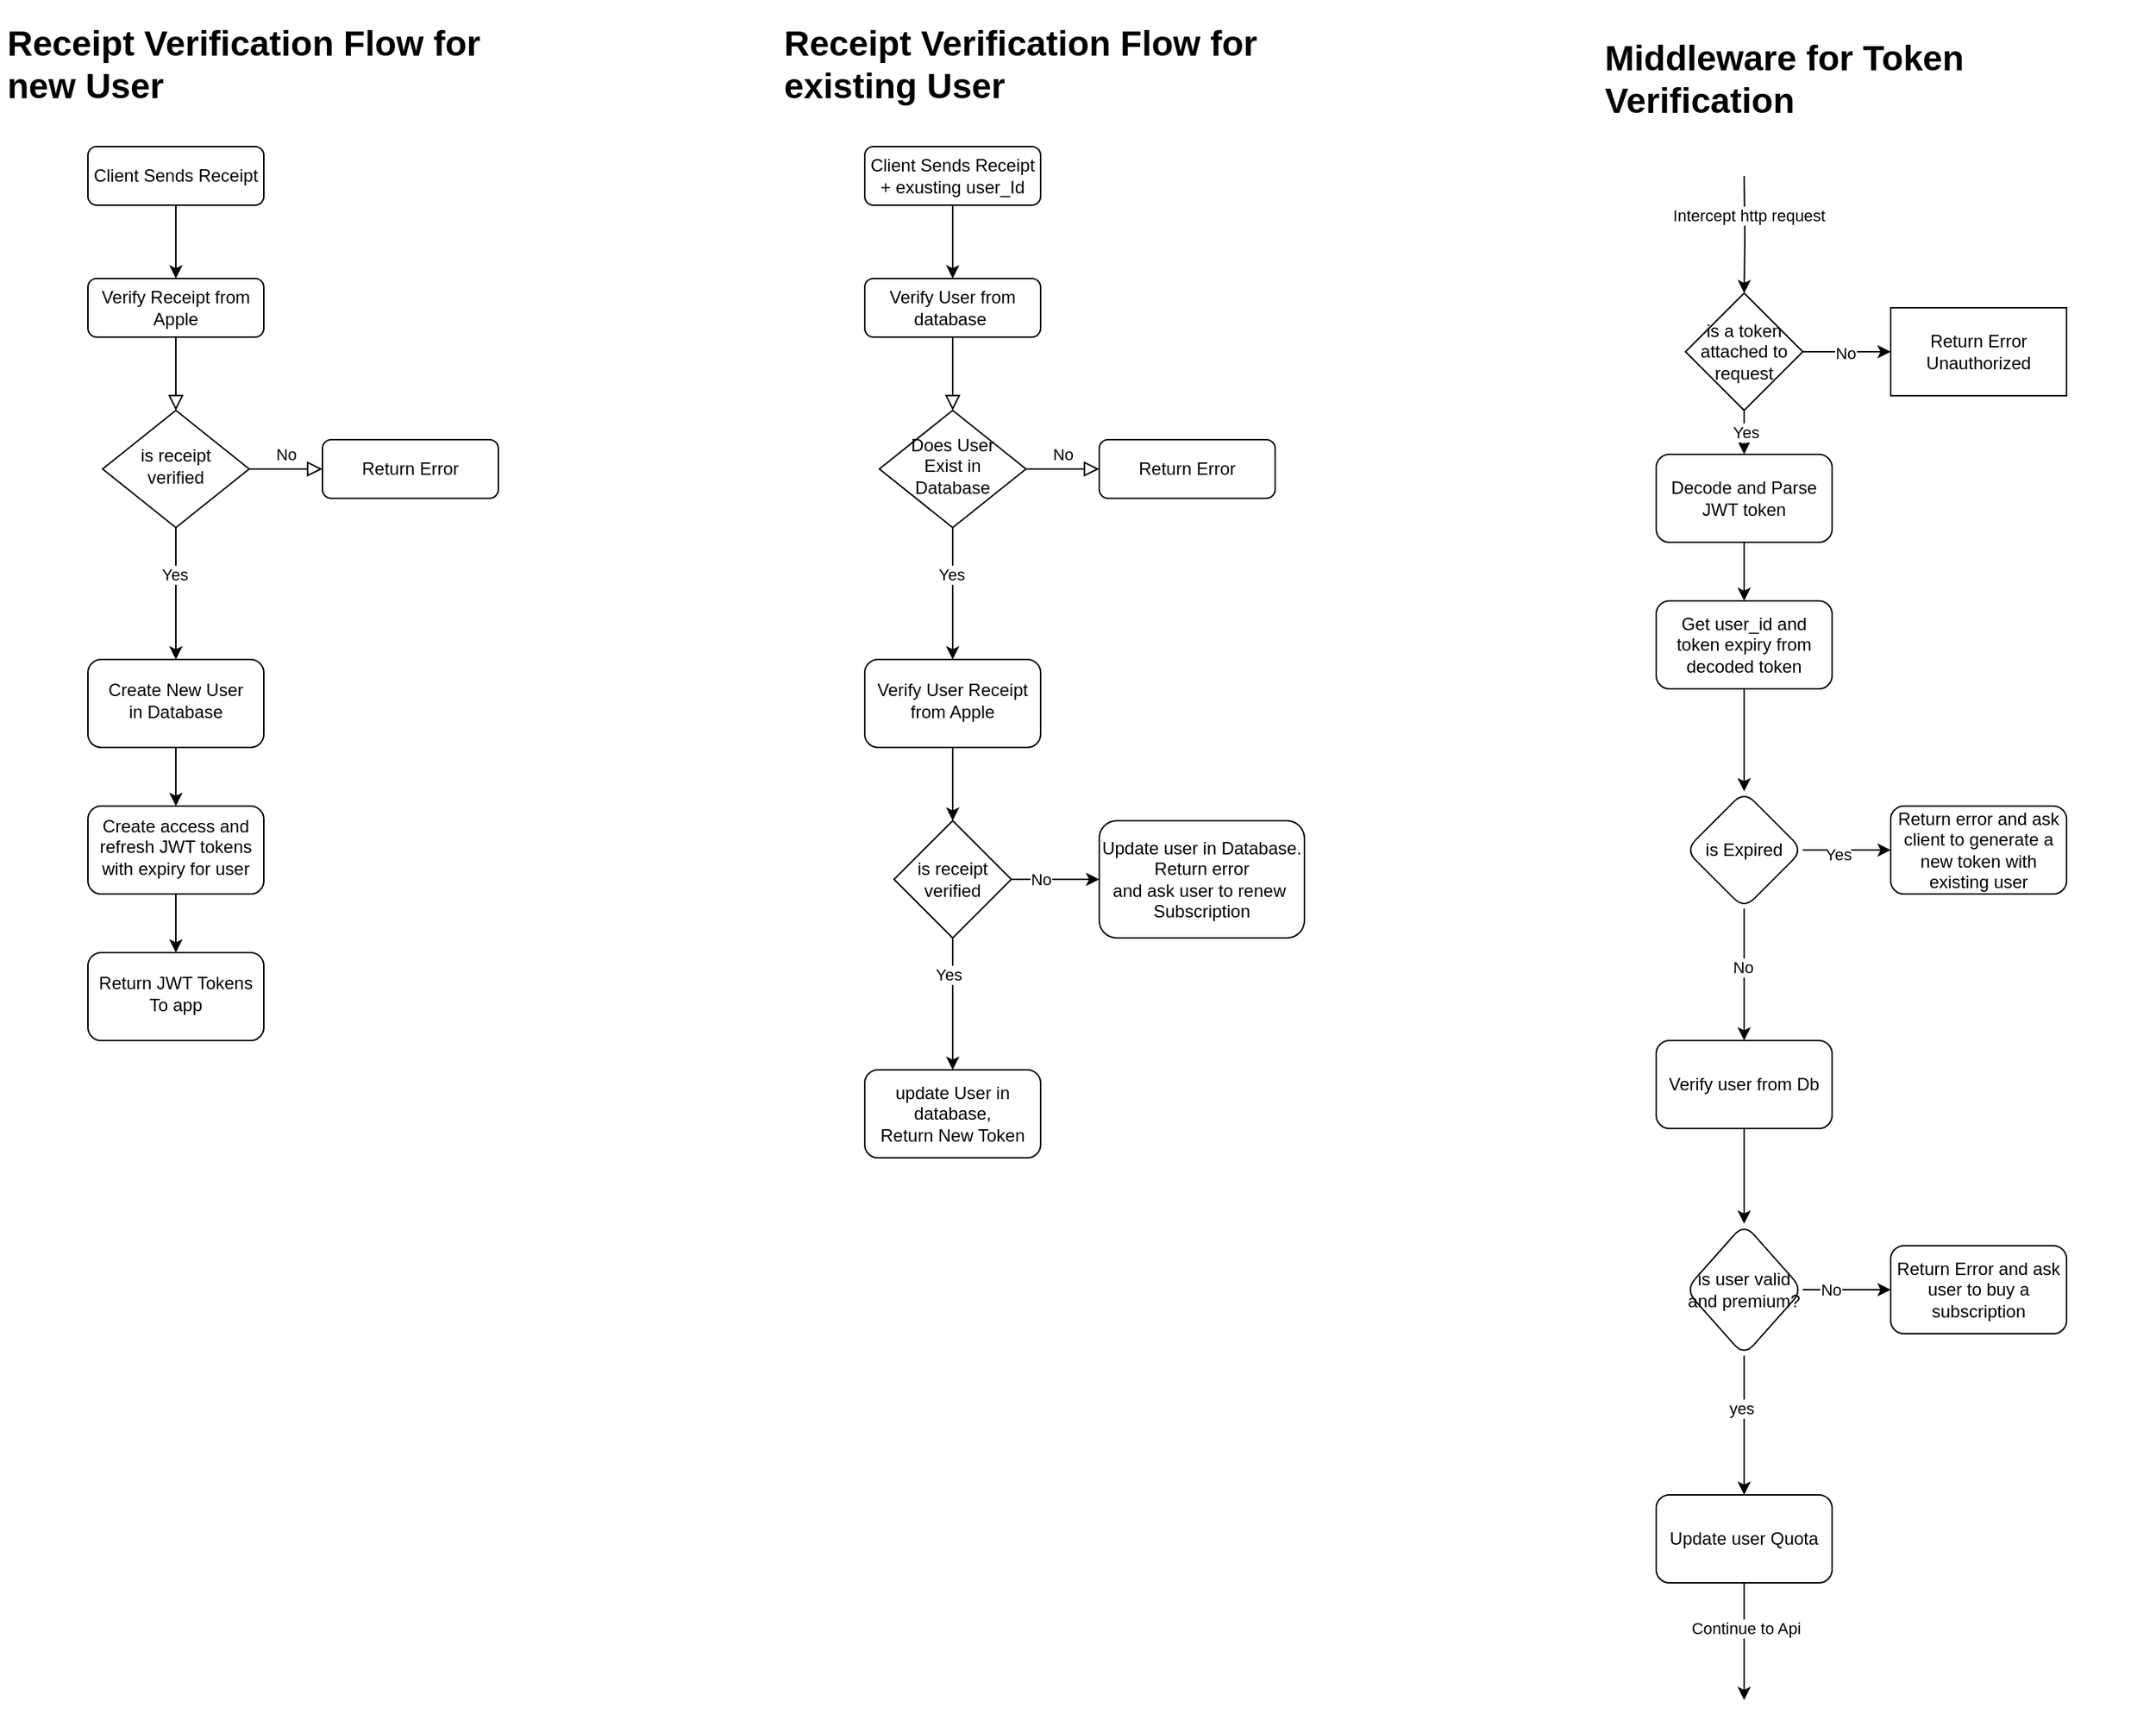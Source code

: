 <mxfile version="22.1.3" type="device">
  <diagram id="C5RBs43oDa-KdzZeNtuy" name="Page-1">
    <mxGraphModel dx="2647" dy="2689" grid="1" gridSize="10" guides="1" tooltips="1" connect="1" arrows="1" fold="1" page="1" pageScale="1" pageWidth="827" pageHeight="1169" math="0" shadow="0">
      <root>
        <mxCell id="WIyWlLk6GJQsqaUBKTNV-0" />
        <mxCell id="WIyWlLk6GJQsqaUBKTNV-1" parent="WIyWlLk6GJQsqaUBKTNV-0" />
        <mxCell id="WIyWlLk6GJQsqaUBKTNV-2" value="" style="rounded=0;html=1;jettySize=auto;orthogonalLoop=1;fontSize=11;endArrow=block;endFill=0;endSize=8;strokeWidth=1;shadow=0;labelBackgroundColor=none;edgeStyle=orthogonalEdgeStyle;" parent="WIyWlLk6GJQsqaUBKTNV-1" source="WIyWlLk6GJQsqaUBKTNV-3" target="WIyWlLk6GJQsqaUBKTNV-6" edge="1">
          <mxGeometry relative="1" as="geometry" />
        </mxCell>
        <mxCell id="WIyWlLk6GJQsqaUBKTNV-3" value="Verify Receipt from Apple" style="rounded=1;whiteSpace=wrap;html=1;fontSize=12;glass=0;strokeWidth=1;shadow=0;" parent="WIyWlLk6GJQsqaUBKTNV-1" vertex="1">
          <mxGeometry x="160" y="80" width="120" height="40" as="geometry" />
        </mxCell>
        <mxCell id="WIyWlLk6GJQsqaUBKTNV-5" value="No" style="edgeStyle=orthogonalEdgeStyle;rounded=0;html=1;jettySize=auto;orthogonalLoop=1;fontSize=11;endArrow=block;endFill=0;endSize=8;strokeWidth=1;shadow=0;labelBackgroundColor=none;" parent="WIyWlLk6GJQsqaUBKTNV-1" source="WIyWlLk6GJQsqaUBKTNV-6" target="WIyWlLk6GJQsqaUBKTNV-7" edge="1">
          <mxGeometry y="10" relative="1" as="geometry">
            <mxPoint as="offset" />
          </mxGeometry>
        </mxCell>
        <mxCell id="qtqXAIusuXeXWLF8Rw80-3" value="" style="edgeStyle=orthogonalEdgeStyle;rounded=0;orthogonalLoop=1;jettySize=auto;html=1;" edge="1" parent="WIyWlLk6GJQsqaUBKTNV-1" source="WIyWlLk6GJQsqaUBKTNV-6" target="qtqXAIusuXeXWLF8Rw80-2">
          <mxGeometry relative="1" as="geometry" />
        </mxCell>
        <mxCell id="qtqXAIusuXeXWLF8Rw80-4" value="Yes" style="edgeLabel;html=1;align=center;verticalAlign=middle;resizable=0;points=[];" vertex="1" connectable="0" parent="qtqXAIusuXeXWLF8Rw80-3">
          <mxGeometry x="-0.296" y="-1" relative="1" as="geometry">
            <mxPoint as="offset" />
          </mxGeometry>
        </mxCell>
        <mxCell id="WIyWlLk6GJQsqaUBKTNV-6" value="is receipt verified" style="rhombus;whiteSpace=wrap;html=1;shadow=0;fontFamily=Helvetica;fontSize=12;align=center;strokeWidth=1;spacing=6;spacingTop=-4;" parent="WIyWlLk6GJQsqaUBKTNV-1" vertex="1">
          <mxGeometry x="170" y="170" width="100" height="80" as="geometry" />
        </mxCell>
        <mxCell id="WIyWlLk6GJQsqaUBKTNV-7" value="Return Error" style="rounded=1;whiteSpace=wrap;html=1;fontSize=12;glass=0;strokeWidth=1;shadow=0;" parent="WIyWlLk6GJQsqaUBKTNV-1" vertex="1">
          <mxGeometry x="320" y="190" width="120" height="40" as="geometry" />
        </mxCell>
        <mxCell id="qtqXAIusuXeXWLF8Rw80-1" style="edgeStyle=orthogonalEdgeStyle;rounded=0;orthogonalLoop=1;jettySize=auto;html=1;entryX=0.5;entryY=0;entryDx=0;entryDy=0;" edge="1" parent="WIyWlLk6GJQsqaUBKTNV-1" source="qtqXAIusuXeXWLF8Rw80-0" target="WIyWlLk6GJQsqaUBKTNV-3">
          <mxGeometry relative="1" as="geometry" />
        </mxCell>
        <mxCell id="qtqXAIusuXeXWLF8Rw80-0" value="Client Sends Receipt" style="rounded=1;whiteSpace=wrap;html=1;fontSize=12;glass=0;strokeWidth=1;shadow=0;" vertex="1" parent="WIyWlLk6GJQsqaUBKTNV-1">
          <mxGeometry x="160" y="-10" width="120" height="40" as="geometry" />
        </mxCell>
        <mxCell id="qtqXAIusuXeXWLF8Rw80-6" value="" style="edgeStyle=orthogonalEdgeStyle;rounded=0;orthogonalLoop=1;jettySize=auto;html=1;" edge="1" parent="WIyWlLk6GJQsqaUBKTNV-1" source="qtqXAIusuXeXWLF8Rw80-2" target="qtqXAIusuXeXWLF8Rw80-5">
          <mxGeometry relative="1" as="geometry" />
        </mxCell>
        <mxCell id="qtqXAIusuXeXWLF8Rw80-2" value="Create New User&lt;br&gt;in Database" style="rounded=1;whiteSpace=wrap;html=1;shadow=0;strokeWidth=1;spacing=6;spacingTop=-4;" vertex="1" parent="WIyWlLk6GJQsqaUBKTNV-1">
          <mxGeometry x="160" y="340" width="120" height="60" as="geometry" />
        </mxCell>
        <mxCell id="qtqXAIusuXeXWLF8Rw80-8" value="" style="edgeStyle=orthogonalEdgeStyle;rounded=0;orthogonalLoop=1;jettySize=auto;html=1;" edge="1" parent="WIyWlLk6GJQsqaUBKTNV-1" source="qtqXAIusuXeXWLF8Rw80-5" target="qtqXAIusuXeXWLF8Rw80-7">
          <mxGeometry relative="1" as="geometry" />
        </mxCell>
        <mxCell id="qtqXAIusuXeXWLF8Rw80-5" value="Create access and refresh JWT tokens with expiry for user" style="whiteSpace=wrap;html=1;rounded=1;shadow=0;strokeWidth=1;spacing=6;spacingTop=-4;" vertex="1" parent="WIyWlLk6GJQsqaUBKTNV-1">
          <mxGeometry x="160" y="440" width="120" height="60" as="geometry" />
        </mxCell>
        <mxCell id="qtqXAIusuXeXWLF8Rw80-7" value="Return JWT Tokens To app" style="whiteSpace=wrap;html=1;rounded=1;shadow=0;strokeWidth=1;spacing=6;spacingTop=-4;" vertex="1" parent="WIyWlLk6GJQsqaUBKTNV-1">
          <mxGeometry x="160" y="540" width="120" height="60" as="geometry" />
        </mxCell>
        <mxCell id="qtqXAIusuXeXWLF8Rw80-9" value="&lt;h1&gt;Receipt Verification Flow for new User&lt;/h1&gt;" style="text;html=1;strokeColor=none;fillColor=none;spacing=5;spacingTop=-20;whiteSpace=wrap;overflow=hidden;rounded=0;" vertex="1" parent="WIyWlLk6GJQsqaUBKTNV-1">
          <mxGeometry x="100" y="-100" width="380" height="70" as="geometry" />
        </mxCell>
        <mxCell id="qtqXAIusuXeXWLF8Rw80-10" value="" style="rounded=0;html=1;jettySize=auto;orthogonalLoop=1;fontSize=11;endArrow=block;endFill=0;endSize=8;strokeWidth=1;shadow=0;labelBackgroundColor=none;edgeStyle=orthogonalEdgeStyle;" edge="1" parent="WIyWlLk6GJQsqaUBKTNV-1" source="qtqXAIusuXeXWLF8Rw80-11" target="qtqXAIusuXeXWLF8Rw80-15">
          <mxGeometry relative="1" as="geometry" />
        </mxCell>
        <mxCell id="qtqXAIusuXeXWLF8Rw80-11" value="Verify User from database&amp;nbsp;" style="rounded=1;whiteSpace=wrap;html=1;fontSize=12;glass=0;strokeWidth=1;shadow=0;" vertex="1" parent="WIyWlLk6GJQsqaUBKTNV-1">
          <mxGeometry x="690" y="80" width="120" height="40" as="geometry" />
        </mxCell>
        <mxCell id="qtqXAIusuXeXWLF8Rw80-12" value="No" style="edgeStyle=orthogonalEdgeStyle;rounded=0;html=1;jettySize=auto;orthogonalLoop=1;fontSize=11;endArrow=block;endFill=0;endSize=8;strokeWidth=1;shadow=0;labelBackgroundColor=none;" edge="1" parent="WIyWlLk6GJQsqaUBKTNV-1" source="qtqXAIusuXeXWLF8Rw80-15" target="qtqXAIusuXeXWLF8Rw80-16">
          <mxGeometry y="10" relative="1" as="geometry">
            <mxPoint as="offset" />
          </mxGeometry>
        </mxCell>
        <mxCell id="qtqXAIusuXeXWLF8Rw80-13" value="" style="edgeStyle=orthogonalEdgeStyle;rounded=0;orthogonalLoop=1;jettySize=auto;html=1;" edge="1" parent="WIyWlLk6GJQsqaUBKTNV-1" source="qtqXAIusuXeXWLF8Rw80-15" target="qtqXAIusuXeXWLF8Rw80-20">
          <mxGeometry relative="1" as="geometry" />
        </mxCell>
        <mxCell id="qtqXAIusuXeXWLF8Rw80-14" value="Yes" style="edgeLabel;html=1;align=center;verticalAlign=middle;resizable=0;points=[];" vertex="1" connectable="0" parent="qtqXAIusuXeXWLF8Rw80-13">
          <mxGeometry x="-0.296" y="-1" relative="1" as="geometry">
            <mxPoint as="offset" />
          </mxGeometry>
        </mxCell>
        <mxCell id="qtqXAIusuXeXWLF8Rw80-15" value="Does User&lt;br&gt;Exist in Database" style="rhombus;whiteSpace=wrap;html=1;shadow=0;fontFamily=Helvetica;fontSize=12;align=center;strokeWidth=1;spacing=6;spacingTop=-4;" vertex="1" parent="WIyWlLk6GJQsqaUBKTNV-1">
          <mxGeometry x="700" y="170" width="100" height="80" as="geometry" />
        </mxCell>
        <mxCell id="qtqXAIusuXeXWLF8Rw80-16" value="Return Error" style="rounded=1;whiteSpace=wrap;html=1;fontSize=12;glass=0;strokeWidth=1;shadow=0;" vertex="1" parent="WIyWlLk6GJQsqaUBKTNV-1">
          <mxGeometry x="850" y="190" width="120" height="40" as="geometry" />
        </mxCell>
        <mxCell id="qtqXAIusuXeXWLF8Rw80-17" style="edgeStyle=orthogonalEdgeStyle;rounded=0;orthogonalLoop=1;jettySize=auto;html=1;entryX=0.5;entryY=0;entryDx=0;entryDy=0;" edge="1" parent="WIyWlLk6GJQsqaUBKTNV-1" source="qtqXAIusuXeXWLF8Rw80-18" target="qtqXAIusuXeXWLF8Rw80-11">
          <mxGeometry relative="1" as="geometry" />
        </mxCell>
        <mxCell id="qtqXAIusuXeXWLF8Rw80-18" value="Client Sends Receipt + exusting user_Id" style="rounded=1;whiteSpace=wrap;html=1;fontSize=12;glass=0;strokeWidth=1;shadow=0;" vertex="1" parent="WIyWlLk6GJQsqaUBKTNV-1">
          <mxGeometry x="690" y="-10" width="120" height="40" as="geometry" />
        </mxCell>
        <mxCell id="qtqXAIusuXeXWLF8Rw80-26" value="" style="edgeStyle=orthogonalEdgeStyle;rounded=0;orthogonalLoop=1;jettySize=auto;html=1;" edge="1" parent="WIyWlLk6GJQsqaUBKTNV-1" source="qtqXAIusuXeXWLF8Rw80-20" target="qtqXAIusuXeXWLF8Rw80-25">
          <mxGeometry relative="1" as="geometry" />
        </mxCell>
        <mxCell id="qtqXAIusuXeXWLF8Rw80-20" value="Verify User Receipt&lt;br&gt;from Apple" style="rounded=1;whiteSpace=wrap;html=1;shadow=0;strokeWidth=1;spacing=6;spacingTop=-4;" vertex="1" parent="WIyWlLk6GJQsqaUBKTNV-1">
          <mxGeometry x="690" y="340" width="120" height="60" as="geometry" />
        </mxCell>
        <mxCell id="qtqXAIusuXeXWLF8Rw80-24" value="&lt;h1&gt;Receipt Verification Flow for existing User&lt;/h1&gt;" style="text;html=1;strokeColor=none;fillColor=none;spacing=5;spacingTop=-20;whiteSpace=wrap;overflow=hidden;rounded=0;" vertex="1" parent="WIyWlLk6GJQsqaUBKTNV-1">
          <mxGeometry x="630" y="-100" width="380" height="70" as="geometry" />
        </mxCell>
        <mxCell id="qtqXAIusuXeXWLF8Rw80-28" value="" style="edgeStyle=orthogonalEdgeStyle;rounded=0;orthogonalLoop=1;jettySize=auto;html=1;entryX=0;entryY=0.5;entryDx=0;entryDy=0;" edge="1" parent="WIyWlLk6GJQsqaUBKTNV-1" source="qtqXAIusuXeXWLF8Rw80-25" target="qtqXAIusuXeXWLF8Rw80-32">
          <mxGeometry relative="1" as="geometry">
            <mxPoint x="850" y="490" as="targetPoint" />
          </mxGeometry>
        </mxCell>
        <mxCell id="qtqXAIusuXeXWLF8Rw80-29" value="No" style="edgeLabel;html=1;align=center;verticalAlign=middle;resizable=0;points=[];" vertex="1" connectable="0" parent="qtqXAIusuXeXWLF8Rw80-28">
          <mxGeometry x="-0.34" relative="1" as="geometry">
            <mxPoint as="offset" />
          </mxGeometry>
        </mxCell>
        <mxCell id="qtqXAIusuXeXWLF8Rw80-35" value="" style="edgeStyle=orthogonalEdgeStyle;rounded=0;orthogonalLoop=1;jettySize=auto;html=1;" edge="1" parent="WIyWlLk6GJQsqaUBKTNV-1" source="qtqXAIusuXeXWLF8Rw80-25" target="qtqXAIusuXeXWLF8Rw80-34">
          <mxGeometry relative="1" as="geometry" />
        </mxCell>
        <mxCell id="qtqXAIusuXeXWLF8Rw80-36" value="Yes" style="edgeLabel;html=1;align=center;verticalAlign=middle;resizable=0;points=[];" vertex="1" connectable="0" parent="qtqXAIusuXeXWLF8Rw80-35">
          <mxGeometry x="-0.452" y="-3" relative="1" as="geometry">
            <mxPoint as="offset" />
          </mxGeometry>
        </mxCell>
        <mxCell id="qtqXAIusuXeXWLF8Rw80-25" value="is receipt verified" style="rhombus;whiteSpace=wrap;html=1;" vertex="1" parent="WIyWlLk6GJQsqaUBKTNV-1">
          <mxGeometry x="710" y="450" width="80" height="80" as="geometry" />
        </mxCell>
        <mxCell id="qtqXAIusuXeXWLF8Rw80-32" value="Update user in Database.&lt;br&gt;Return error&lt;br style=&quot;border-color: var(--border-color);&quot;&gt;and ask user to renew&amp;nbsp; Subscription" style="rounded=1;whiteSpace=wrap;html=1;" vertex="1" parent="WIyWlLk6GJQsqaUBKTNV-1">
          <mxGeometry x="850" y="450" width="140" height="80" as="geometry" />
        </mxCell>
        <mxCell id="qtqXAIusuXeXWLF8Rw80-34" value="update User in database,&lt;br&gt;Return New Token" style="rounded=1;whiteSpace=wrap;html=1;" vertex="1" parent="WIyWlLk6GJQsqaUBKTNV-1">
          <mxGeometry x="690" y="620" width="120" height="60" as="geometry" />
        </mxCell>
        <mxCell id="qtqXAIusuXeXWLF8Rw80-38" value="&lt;h1&gt;Middleware for Token Verification&lt;/h1&gt;" style="text;html=1;strokeColor=none;fillColor=none;spacing=5;spacingTop=-20;whiteSpace=wrap;overflow=hidden;rounded=0;" vertex="1" parent="WIyWlLk6GJQsqaUBKTNV-1">
          <mxGeometry x="1190" y="-90" width="380" height="70" as="geometry" />
        </mxCell>
        <mxCell id="qtqXAIusuXeXWLF8Rw80-41" value="" style="edgeStyle=orthogonalEdgeStyle;rounded=0;orthogonalLoop=1;jettySize=auto;html=1;" edge="1" parent="WIyWlLk6GJQsqaUBKTNV-1" source="qtqXAIusuXeXWLF8Rw80-39" target="qtqXAIusuXeXWLF8Rw80-40">
          <mxGeometry relative="1" as="geometry" />
        </mxCell>
        <mxCell id="qtqXAIusuXeXWLF8Rw80-39" value="Decode and Parse JWT token" style="rounded=1;whiteSpace=wrap;html=1;" vertex="1" parent="WIyWlLk6GJQsqaUBKTNV-1">
          <mxGeometry x="1230" y="200" width="120" height="60" as="geometry" />
        </mxCell>
        <mxCell id="qtqXAIusuXeXWLF8Rw80-45" value="" style="edgeStyle=orthogonalEdgeStyle;rounded=0;orthogonalLoop=1;jettySize=auto;html=1;" edge="1" parent="WIyWlLk6GJQsqaUBKTNV-1" source="qtqXAIusuXeXWLF8Rw80-40" target="qtqXAIusuXeXWLF8Rw80-44">
          <mxGeometry relative="1" as="geometry" />
        </mxCell>
        <mxCell id="qtqXAIusuXeXWLF8Rw80-40" value="Get user_id and token expiry from decoded token" style="whiteSpace=wrap;html=1;rounded=1;" vertex="1" parent="WIyWlLk6GJQsqaUBKTNV-1">
          <mxGeometry x="1230" y="300" width="120" height="60" as="geometry" />
        </mxCell>
        <mxCell id="qtqXAIusuXeXWLF8Rw80-47" value="" style="edgeStyle=orthogonalEdgeStyle;rounded=0;orthogonalLoop=1;jettySize=auto;html=1;" edge="1" parent="WIyWlLk6GJQsqaUBKTNV-1" source="qtqXAIusuXeXWLF8Rw80-44" target="qtqXAIusuXeXWLF8Rw80-46">
          <mxGeometry relative="1" as="geometry" />
        </mxCell>
        <mxCell id="qtqXAIusuXeXWLF8Rw80-57" value="Yes" style="edgeLabel;html=1;align=center;verticalAlign=middle;resizable=0;points=[];" vertex="1" connectable="0" parent="qtqXAIusuXeXWLF8Rw80-47">
          <mxGeometry x="-0.207" y="-3" relative="1" as="geometry">
            <mxPoint as="offset" />
          </mxGeometry>
        </mxCell>
        <mxCell id="qtqXAIusuXeXWLF8Rw80-56" value="" style="edgeStyle=orthogonalEdgeStyle;rounded=0;orthogonalLoop=1;jettySize=auto;html=1;" edge="1" parent="WIyWlLk6GJQsqaUBKTNV-1" source="qtqXAIusuXeXWLF8Rw80-44" target="qtqXAIusuXeXWLF8Rw80-55">
          <mxGeometry relative="1" as="geometry" />
        </mxCell>
        <mxCell id="qtqXAIusuXeXWLF8Rw80-58" value="No" style="edgeLabel;html=1;align=center;verticalAlign=middle;resizable=0;points=[];" vertex="1" connectable="0" parent="qtqXAIusuXeXWLF8Rw80-56">
          <mxGeometry x="-0.117" y="-1" relative="1" as="geometry">
            <mxPoint as="offset" />
          </mxGeometry>
        </mxCell>
        <mxCell id="qtqXAIusuXeXWLF8Rw80-44" value="is Expired" style="rhombus;whiteSpace=wrap;html=1;rounded=1;" vertex="1" parent="WIyWlLk6GJQsqaUBKTNV-1">
          <mxGeometry x="1250" y="430" width="80" height="80" as="geometry" />
        </mxCell>
        <mxCell id="qtqXAIusuXeXWLF8Rw80-46" value="Return error and ask client to generate a new token with existing user" style="whiteSpace=wrap;html=1;rounded=1;" vertex="1" parent="WIyWlLk6GJQsqaUBKTNV-1">
          <mxGeometry x="1390" y="440" width="120" height="60" as="geometry" />
        </mxCell>
        <mxCell id="qtqXAIusuXeXWLF8Rw80-49" value="" style="edgeStyle=orthogonalEdgeStyle;rounded=0;orthogonalLoop=1;jettySize=auto;html=1;" edge="1" parent="WIyWlLk6GJQsqaUBKTNV-1" source="qtqXAIusuXeXWLF8Rw80-48" target="qtqXAIusuXeXWLF8Rw80-39">
          <mxGeometry relative="1" as="geometry" />
        </mxCell>
        <mxCell id="qtqXAIusuXeXWLF8Rw80-54" value="Yes" style="edgeLabel;html=1;align=center;verticalAlign=middle;resizable=0;points=[];" vertex="1" connectable="0" parent="qtqXAIusuXeXWLF8Rw80-49">
          <mxGeometry x="0.398" y="1" relative="1" as="geometry">
            <mxPoint as="offset" />
          </mxGeometry>
        </mxCell>
        <mxCell id="qtqXAIusuXeXWLF8Rw80-52" value="" style="edgeStyle=orthogonalEdgeStyle;rounded=0;orthogonalLoop=1;jettySize=auto;html=1;" edge="1" parent="WIyWlLk6GJQsqaUBKTNV-1" source="qtqXAIusuXeXWLF8Rw80-48" target="qtqXAIusuXeXWLF8Rw80-51">
          <mxGeometry relative="1" as="geometry" />
        </mxCell>
        <mxCell id="qtqXAIusuXeXWLF8Rw80-53" value="No" style="edgeLabel;html=1;align=center;verticalAlign=middle;resizable=0;points=[];" vertex="1" connectable="0" parent="qtqXAIusuXeXWLF8Rw80-52">
          <mxGeometry x="-0.047" y="-1" relative="1" as="geometry">
            <mxPoint as="offset" />
          </mxGeometry>
        </mxCell>
        <mxCell id="qtqXAIusuXeXWLF8Rw80-48" value="is a token attached to request" style="rhombus;whiteSpace=wrap;html=1;" vertex="1" parent="WIyWlLk6GJQsqaUBKTNV-1">
          <mxGeometry x="1250" y="90" width="80" height="80" as="geometry" />
        </mxCell>
        <mxCell id="qtqXAIusuXeXWLF8Rw80-51" value="Return Error&lt;br&gt;Unauthorized" style="whiteSpace=wrap;html=1;" vertex="1" parent="WIyWlLk6GJQsqaUBKTNV-1">
          <mxGeometry x="1390" y="100" width="120" height="60" as="geometry" />
        </mxCell>
        <mxCell id="qtqXAIusuXeXWLF8Rw80-62" value="" style="edgeStyle=orthogonalEdgeStyle;rounded=0;orthogonalLoop=1;jettySize=auto;html=1;" edge="1" parent="WIyWlLk6GJQsqaUBKTNV-1" source="qtqXAIusuXeXWLF8Rw80-55" target="qtqXAIusuXeXWLF8Rw80-61">
          <mxGeometry relative="1" as="geometry" />
        </mxCell>
        <mxCell id="qtqXAIusuXeXWLF8Rw80-55" value="Verify user from Db" style="whiteSpace=wrap;html=1;rounded=1;" vertex="1" parent="WIyWlLk6GJQsqaUBKTNV-1">
          <mxGeometry x="1230" y="600" width="120" height="60" as="geometry" />
        </mxCell>
        <mxCell id="qtqXAIusuXeXWLF8Rw80-64" value="" style="edgeStyle=orthogonalEdgeStyle;rounded=0;orthogonalLoop=1;jettySize=auto;html=1;" edge="1" parent="WIyWlLk6GJQsqaUBKTNV-1" source="qtqXAIusuXeXWLF8Rw80-61" target="qtqXAIusuXeXWLF8Rw80-63">
          <mxGeometry relative="1" as="geometry" />
        </mxCell>
        <mxCell id="qtqXAIusuXeXWLF8Rw80-65" value="No" style="edgeLabel;html=1;align=center;verticalAlign=middle;resizable=0;points=[];" vertex="1" connectable="0" parent="qtqXAIusuXeXWLF8Rw80-64">
          <mxGeometry x="-0.384" relative="1" as="geometry">
            <mxPoint as="offset" />
          </mxGeometry>
        </mxCell>
        <mxCell id="qtqXAIusuXeXWLF8Rw80-67" value="" style="edgeStyle=orthogonalEdgeStyle;rounded=0;orthogonalLoop=1;jettySize=auto;html=1;" edge="1" parent="WIyWlLk6GJQsqaUBKTNV-1" source="qtqXAIusuXeXWLF8Rw80-61" target="qtqXAIusuXeXWLF8Rw80-66">
          <mxGeometry relative="1" as="geometry" />
        </mxCell>
        <mxCell id="qtqXAIusuXeXWLF8Rw80-68" value="yes" style="edgeLabel;html=1;align=center;verticalAlign=middle;resizable=0;points=[];" vertex="1" connectable="0" parent="qtqXAIusuXeXWLF8Rw80-67">
          <mxGeometry x="-0.252" y="-2" relative="1" as="geometry">
            <mxPoint as="offset" />
          </mxGeometry>
        </mxCell>
        <mxCell id="qtqXAIusuXeXWLF8Rw80-61" value="is user valid and premium?" style="rhombus;whiteSpace=wrap;html=1;rounded=1;" vertex="1" parent="WIyWlLk6GJQsqaUBKTNV-1">
          <mxGeometry x="1250" y="725" width="80" height="90" as="geometry" />
        </mxCell>
        <mxCell id="qtqXAIusuXeXWLF8Rw80-63" value="Return Error and ask user to buy a subscription" style="whiteSpace=wrap;html=1;rounded=1;" vertex="1" parent="WIyWlLk6GJQsqaUBKTNV-1">
          <mxGeometry x="1390" y="740" width="120" height="60" as="geometry" />
        </mxCell>
        <mxCell id="qtqXAIusuXeXWLF8Rw80-70" value="" style="edgeStyle=orthogonalEdgeStyle;rounded=0;orthogonalLoop=1;jettySize=auto;html=1;" edge="1" parent="WIyWlLk6GJQsqaUBKTNV-1" source="qtqXAIusuXeXWLF8Rw80-66">
          <mxGeometry relative="1" as="geometry">
            <mxPoint x="1290" y="1050" as="targetPoint" />
          </mxGeometry>
        </mxCell>
        <mxCell id="qtqXAIusuXeXWLF8Rw80-71" value="Continue to Api" style="edgeLabel;html=1;align=center;verticalAlign=middle;resizable=0;points=[];" vertex="1" connectable="0" parent="qtqXAIusuXeXWLF8Rw80-70">
          <mxGeometry x="-0.231" y="1" relative="1" as="geometry">
            <mxPoint as="offset" />
          </mxGeometry>
        </mxCell>
        <mxCell id="qtqXAIusuXeXWLF8Rw80-66" value="Update user Quota" style="whiteSpace=wrap;html=1;rounded=1;" vertex="1" parent="WIyWlLk6GJQsqaUBKTNV-1">
          <mxGeometry x="1230" y="910" width="120" height="60" as="geometry" />
        </mxCell>
        <mxCell id="qtqXAIusuXeXWLF8Rw80-73" style="edgeStyle=orthogonalEdgeStyle;rounded=0;orthogonalLoop=1;jettySize=auto;html=1;entryX=0.5;entryY=0;entryDx=0;entryDy=0;" edge="1" parent="WIyWlLk6GJQsqaUBKTNV-1" target="qtqXAIusuXeXWLF8Rw80-48">
          <mxGeometry relative="1" as="geometry">
            <mxPoint x="1290" y="10" as="sourcePoint" />
          </mxGeometry>
        </mxCell>
        <mxCell id="qtqXAIusuXeXWLF8Rw80-74" value="Intercept http request" style="edgeLabel;html=1;align=center;verticalAlign=middle;resizable=0;points=[];" vertex="1" connectable="0" parent="qtqXAIusuXeXWLF8Rw80-73">
          <mxGeometry x="-0.343" y="2" relative="1" as="geometry">
            <mxPoint as="offset" />
          </mxGeometry>
        </mxCell>
      </root>
    </mxGraphModel>
  </diagram>
</mxfile>
